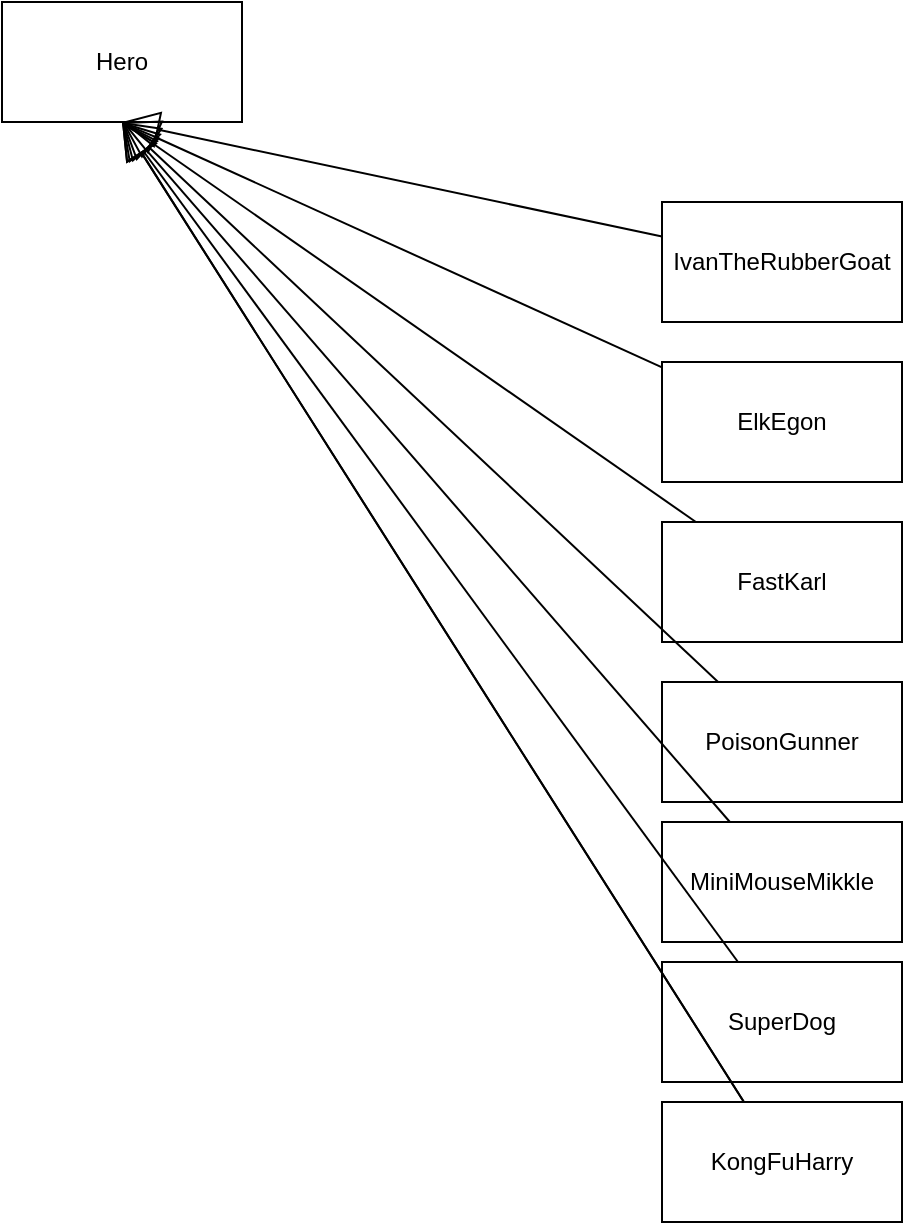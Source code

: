 <mxfile version="21.3.6" type="device">
  <diagram name="Side-1" id="IFY8fCEBdAP2rcevdV2n">
    <mxGraphModel dx="1666" dy="815" grid="1" gridSize="10" guides="1" tooltips="1" connect="1" arrows="1" fold="1" page="1" pageScale="1" pageWidth="827" pageHeight="1169" math="0" shadow="0">
      <root>
        <mxCell id="0" />
        <mxCell id="1" parent="0" />
        <mxCell id="BBI9ajbG_UEcEhQ8OfQG-1" value="Hero" style="rounded=0;whiteSpace=wrap;html=1;" vertex="1" parent="1">
          <mxGeometry x="360" y="40" width="120" height="60" as="geometry" />
        </mxCell>
        <mxCell id="BBI9ajbG_UEcEhQ8OfQG-5" value="SuperDog" style="rounded=0;whiteSpace=wrap;html=1;direction=west;" vertex="1" parent="1">
          <mxGeometry x="690" y="520" width="120" height="60" as="geometry" />
        </mxCell>
        <mxCell id="BBI9ajbG_UEcEhQ8OfQG-6" value="FastKarl" style="rounded=0;whiteSpace=wrap;html=1;" vertex="1" parent="1">
          <mxGeometry x="690" y="300" width="120" height="60" as="geometry" />
        </mxCell>
        <mxCell id="BBI9ajbG_UEcEhQ8OfQG-7" value="PoisonGunner" style="rounded=0;whiteSpace=wrap;html=1;" vertex="1" parent="1">
          <mxGeometry x="690" y="380" width="120" height="60" as="geometry" />
        </mxCell>
        <mxCell id="BBI9ajbG_UEcEhQ8OfQG-8" value="MiniMouseMikkle" style="rounded=0;whiteSpace=wrap;html=1;" vertex="1" parent="1">
          <mxGeometry x="690" y="450" width="120" height="60" as="geometry" />
        </mxCell>
        <mxCell id="BBI9ajbG_UEcEhQ8OfQG-9" value="IvanTheRubberGoat" style="rounded=0;whiteSpace=wrap;html=1;" vertex="1" parent="1">
          <mxGeometry x="690" y="140" width="120" height="60" as="geometry" />
        </mxCell>
        <mxCell id="BBI9ajbG_UEcEhQ8OfQG-10" value="ElkEgon" style="rounded=0;whiteSpace=wrap;html=1;" vertex="1" parent="1">
          <mxGeometry x="690" y="220" width="120" height="60" as="geometry" />
        </mxCell>
        <mxCell id="BBI9ajbG_UEcEhQ8OfQG-11" value="" style="endArrow=block;endSize=16;endFill=0;html=1;rounded=0;entryX=0.5;entryY=1;entryDx=0;entryDy=0;" edge="1" parent="1" source="BBI9ajbG_UEcEhQ8OfQG-3" target="BBI9ajbG_UEcEhQ8OfQG-1">
          <mxGeometry width="160" relative="1" as="geometry">
            <mxPoint x="254" y="560" as="sourcePoint" />
            <mxPoint x="414" y="560" as="targetPoint" />
          </mxGeometry>
        </mxCell>
        <mxCell id="BBI9ajbG_UEcEhQ8OfQG-12" value="" style="endArrow=block;endSize=16;endFill=0;html=1;rounded=0;entryX=0.5;entryY=1;entryDx=0;entryDy=0;" edge="1" parent="1" source="BBI9ajbG_UEcEhQ8OfQG-5" target="BBI9ajbG_UEcEhQ8OfQG-1">
          <mxGeometry width="160" relative="1" as="geometry">
            <mxPoint x="213" y="230" as="sourcePoint" />
            <mxPoint x="387" y="110" as="targetPoint" />
          </mxGeometry>
        </mxCell>
        <mxCell id="BBI9ajbG_UEcEhQ8OfQG-13" value="" style="endArrow=block;endSize=16;endFill=0;html=1;rounded=0;entryX=0.5;entryY=1;entryDx=0;entryDy=0;" edge="1" parent="1" source="BBI9ajbG_UEcEhQ8OfQG-7" target="BBI9ajbG_UEcEhQ8OfQG-1">
          <mxGeometry width="160" relative="1" as="geometry">
            <mxPoint x="323" y="310" as="sourcePoint" />
            <mxPoint x="497" y="190" as="targetPoint" />
          </mxGeometry>
        </mxCell>
        <mxCell id="BBI9ajbG_UEcEhQ8OfQG-14" value="" style="endArrow=block;endSize=16;endFill=0;html=1;rounded=0;entryX=0.5;entryY=1;entryDx=0;entryDy=0;" edge="1" parent="1" source="BBI9ajbG_UEcEhQ8OfQG-9" target="BBI9ajbG_UEcEhQ8OfQG-1">
          <mxGeometry width="160" relative="1" as="geometry">
            <mxPoint x="366" y="230" as="sourcePoint" />
            <mxPoint x="530" y="180" as="targetPoint" />
          </mxGeometry>
        </mxCell>
        <mxCell id="BBI9ajbG_UEcEhQ8OfQG-15" value="" style="endArrow=block;endSize=16;endFill=0;html=1;rounded=0;" edge="1" parent="1" source="BBI9ajbG_UEcEhQ8OfQG-8">
          <mxGeometry width="160" relative="1" as="geometry">
            <mxPoint x="376" y="240" as="sourcePoint" />
            <mxPoint x="420" y="100" as="targetPoint" />
          </mxGeometry>
        </mxCell>
        <mxCell id="BBI9ajbG_UEcEhQ8OfQG-16" value="" style="endArrow=block;endSize=16;endFill=0;html=1;rounded=0;" edge="1" parent="1" source="BBI9ajbG_UEcEhQ8OfQG-3">
          <mxGeometry width="160" relative="1" as="geometry">
            <mxPoint x="346" y="390" as="sourcePoint" />
            <mxPoint x="420" y="100" as="targetPoint" />
          </mxGeometry>
        </mxCell>
        <mxCell id="BBI9ajbG_UEcEhQ8OfQG-17" value="" style="endArrow=block;endSize=16;endFill=0;html=1;rounded=0;" edge="1" parent="1" source="BBI9ajbG_UEcEhQ8OfQG-10">
          <mxGeometry width="160" relative="1" as="geometry">
            <mxPoint x="396" y="260" as="sourcePoint" />
            <mxPoint x="420" y="100" as="targetPoint" />
          </mxGeometry>
        </mxCell>
        <mxCell id="BBI9ajbG_UEcEhQ8OfQG-18" value="" style="endArrow=block;endSize=16;endFill=0;html=1;rounded=0;" edge="1" parent="1" source="BBI9ajbG_UEcEhQ8OfQG-6">
          <mxGeometry width="160" relative="1" as="geometry">
            <mxPoint x="670" y="221" as="sourcePoint" />
            <mxPoint x="420" y="100" as="targetPoint" />
          </mxGeometry>
        </mxCell>
        <mxCell id="BBI9ajbG_UEcEhQ8OfQG-3" value="KongFuHarry" style="rounded=0;whiteSpace=wrap;html=1;direction=west;" vertex="1" parent="1">
          <mxGeometry x="690" y="590" width="120" height="60" as="geometry" />
        </mxCell>
      </root>
    </mxGraphModel>
  </diagram>
</mxfile>
